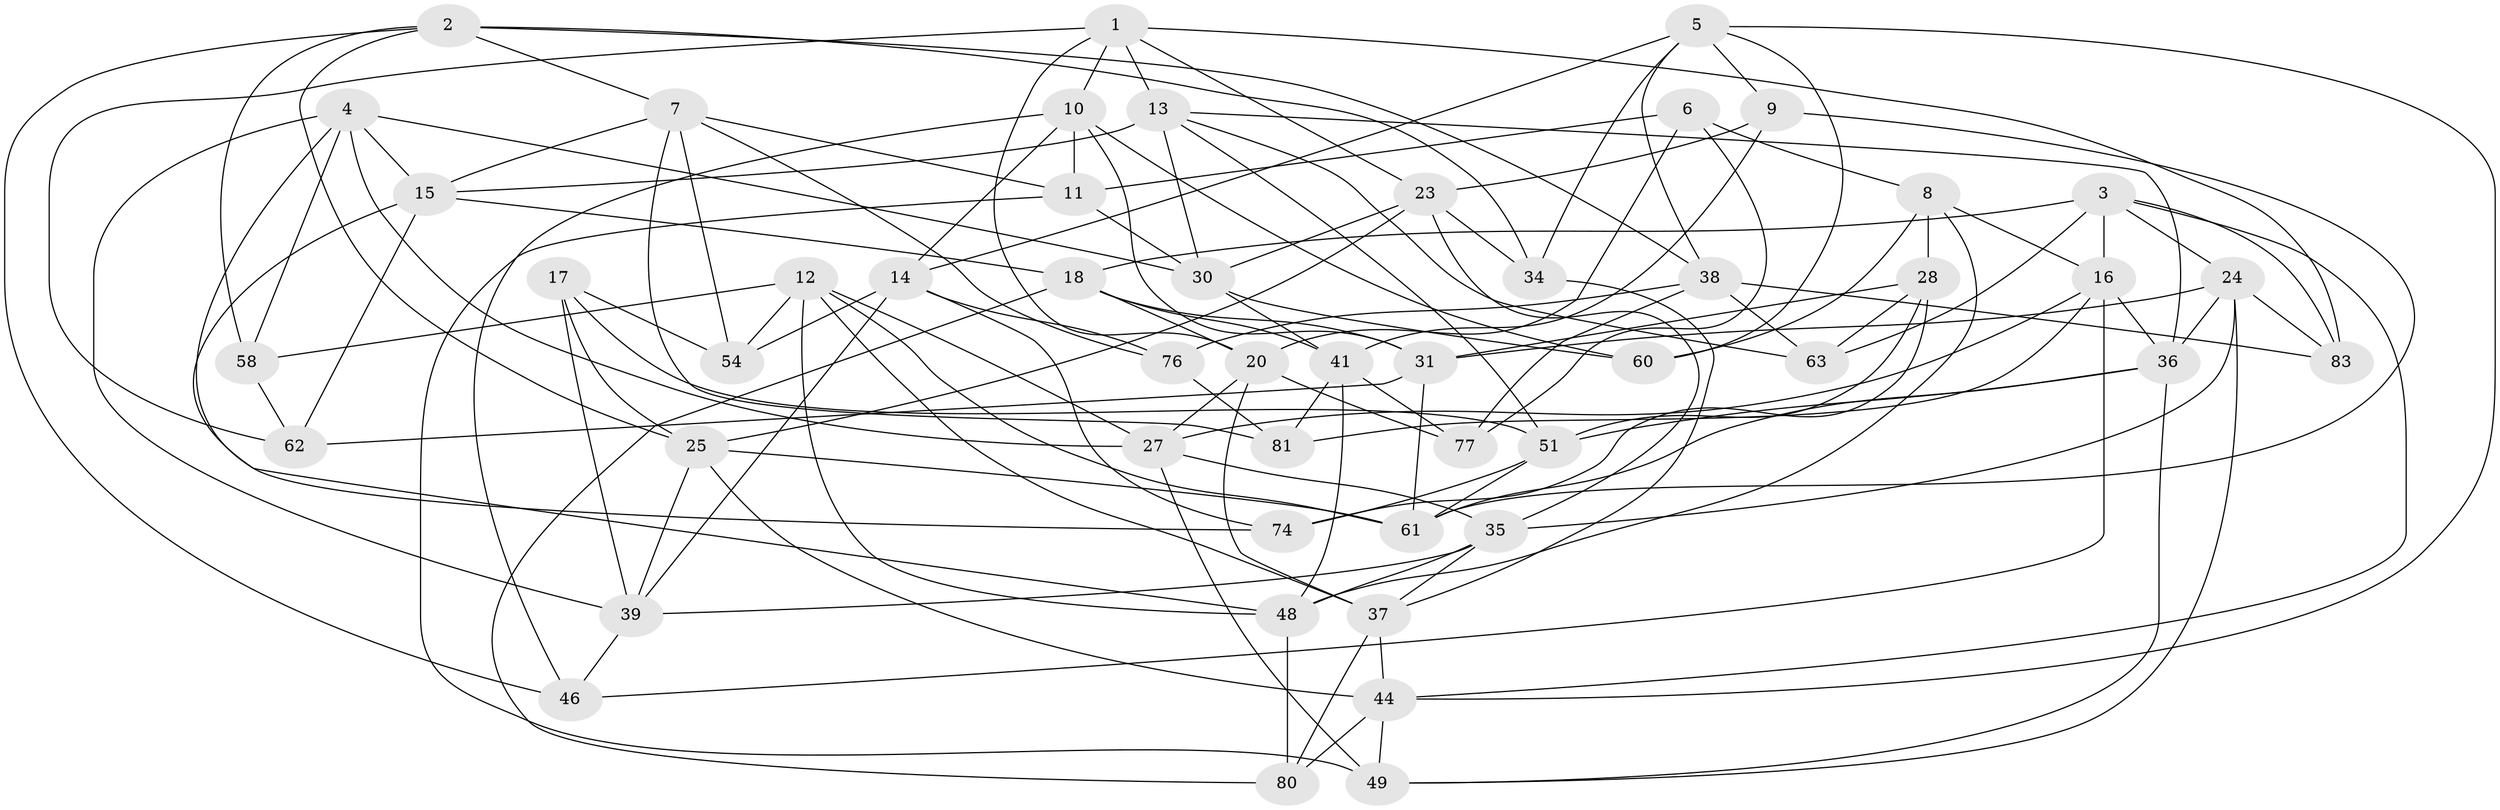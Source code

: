 // original degree distribution, {4: 1.0}
// Generated by graph-tools (version 1.1) at 2025/42/03/06/25 10:42:23]
// undirected, 50 vertices, 132 edges
graph export_dot {
graph [start="1"]
  node [color=gray90,style=filled];
  1 [super="+29"];
  2 [super="+59"];
  3 [super="+19"];
  4 [super="+55"];
  5 [super="+22"];
  6;
  7 [super="+32"];
  8 [super="+42"];
  9;
  10 [super="+71"];
  11 [super="+26"];
  12 [super="+40"];
  13 [super="+47"];
  14 [super="+50"];
  15 [super="+66"];
  16 [super="+21"];
  17;
  18 [super="+57"];
  20 [super="+53"];
  23 [super="+33"];
  24 [super="+84"];
  25 [super="+64"];
  27 [super="+79"];
  28 [super="+43"];
  30 [super="+45"];
  31 [super="+68"];
  34;
  35 [super="+52"];
  36 [super="+72"];
  37 [super="+65"];
  38 [super="+78"];
  39 [super="+56"];
  41 [super="+82"];
  44 [super="+75"];
  46;
  48 [super="+70"];
  49 [super="+73"];
  51 [super="+67"];
  54;
  58;
  60;
  61 [super="+69"];
  62;
  63;
  74;
  76;
  77;
  80;
  81;
  83;
  1 -- 83;
  1 -- 10;
  1 -- 62;
  1 -- 23;
  1 -- 20;
  1 -- 13;
  2 -- 46;
  2 -- 58;
  2 -- 34;
  2 -- 38;
  2 -- 25;
  2 -- 7;
  3 -- 63;
  3 -- 83;
  3 -- 16;
  3 -- 44;
  3 -- 24;
  3 -- 18;
  4 -- 74;
  4 -- 15;
  4 -- 58;
  4 -- 30;
  4 -- 39;
  4 -- 27;
  5 -- 9;
  5 -- 60;
  5 -- 38;
  5 -- 34;
  5 -- 44;
  5 -- 14;
  6 -- 11;
  6 -- 20;
  6 -- 77;
  6 -- 8;
  7 -- 81;
  7 -- 76;
  7 -- 15;
  7 -- 54;
  7 -- 11;
  8 -- 60;
  8 -- 16;
  8 -- 28 [weight=2];
  8 -- 48;
  9 -- 41;
  9 -- 23;
  9 -- 61;
  10 -- 31;
  10 -- 14;
  10 -- 11;
  10 -- 60;
  10 -- 46;
  11 -- 49 [weight=2];
  11 -- 30;
  12 -- 54;
  12 -- 61;
  12 -- 58;
  12 -- 27;
  12 -- 37;
  12 -- 48;
  13 -- 15;
  13 -- 63;
  13 -- 30;
  13 -- 51;
  13 -- 36;
  14 -- 76;
  14 -- 54;
  14 -- 74;
  14 -- 39;
  15 -- 62;
  15 -- 48;
  15 -- 18;
  16 -- 36;
  16 -- 81;
  16 -- 27;
  16 -- 46;
  17 -- 54;
  17 -- 51;
  17 -- 25;
  17 -- 39;
  18 -- 41;
  18 -- 80;
  18 -- 20;
  18 -- 31;
  20 -- 77;
  20 -- 37;
  20 -- 27;
  23 -- 35;
  23 -- 25;
  23 -- 34;
  23 -- 30;
  24 -- 49;
  24 -- 83;
  24 -- 36;
  24 -- 35;
  24 -- 31;
  25 -- 61;
  25 -- 39;
  25 -- 44;
  27 -- 35;
  27 -- 49;
  28 -- 63;
  28 -- 74;
  28 -- 51;
  28 -- 31;
  30 -- 60;
  30 -- 41;
  31 -- 61;
  31 -- 62;
  34 -- 37;
  35 -- 48;
  35 -- 39;
  35 -- 37;
  36 -- 49;
  36 -- 51;
  36 -- 61;
  37 -- 80;
  37 -- 44;
  38 -- 63;
  38 -- 83;
  38 -- 76;
  38 -- 77;
  39 -- 46;
  41 -- 48;
  41 -- 81;
  41 -- 77;
  44 -- 80;
  44 -- 49;
  48 -- 80;
  51 -- 74;
  51 -- 61;
  58 -- 62;
  76 -- 81;
}
